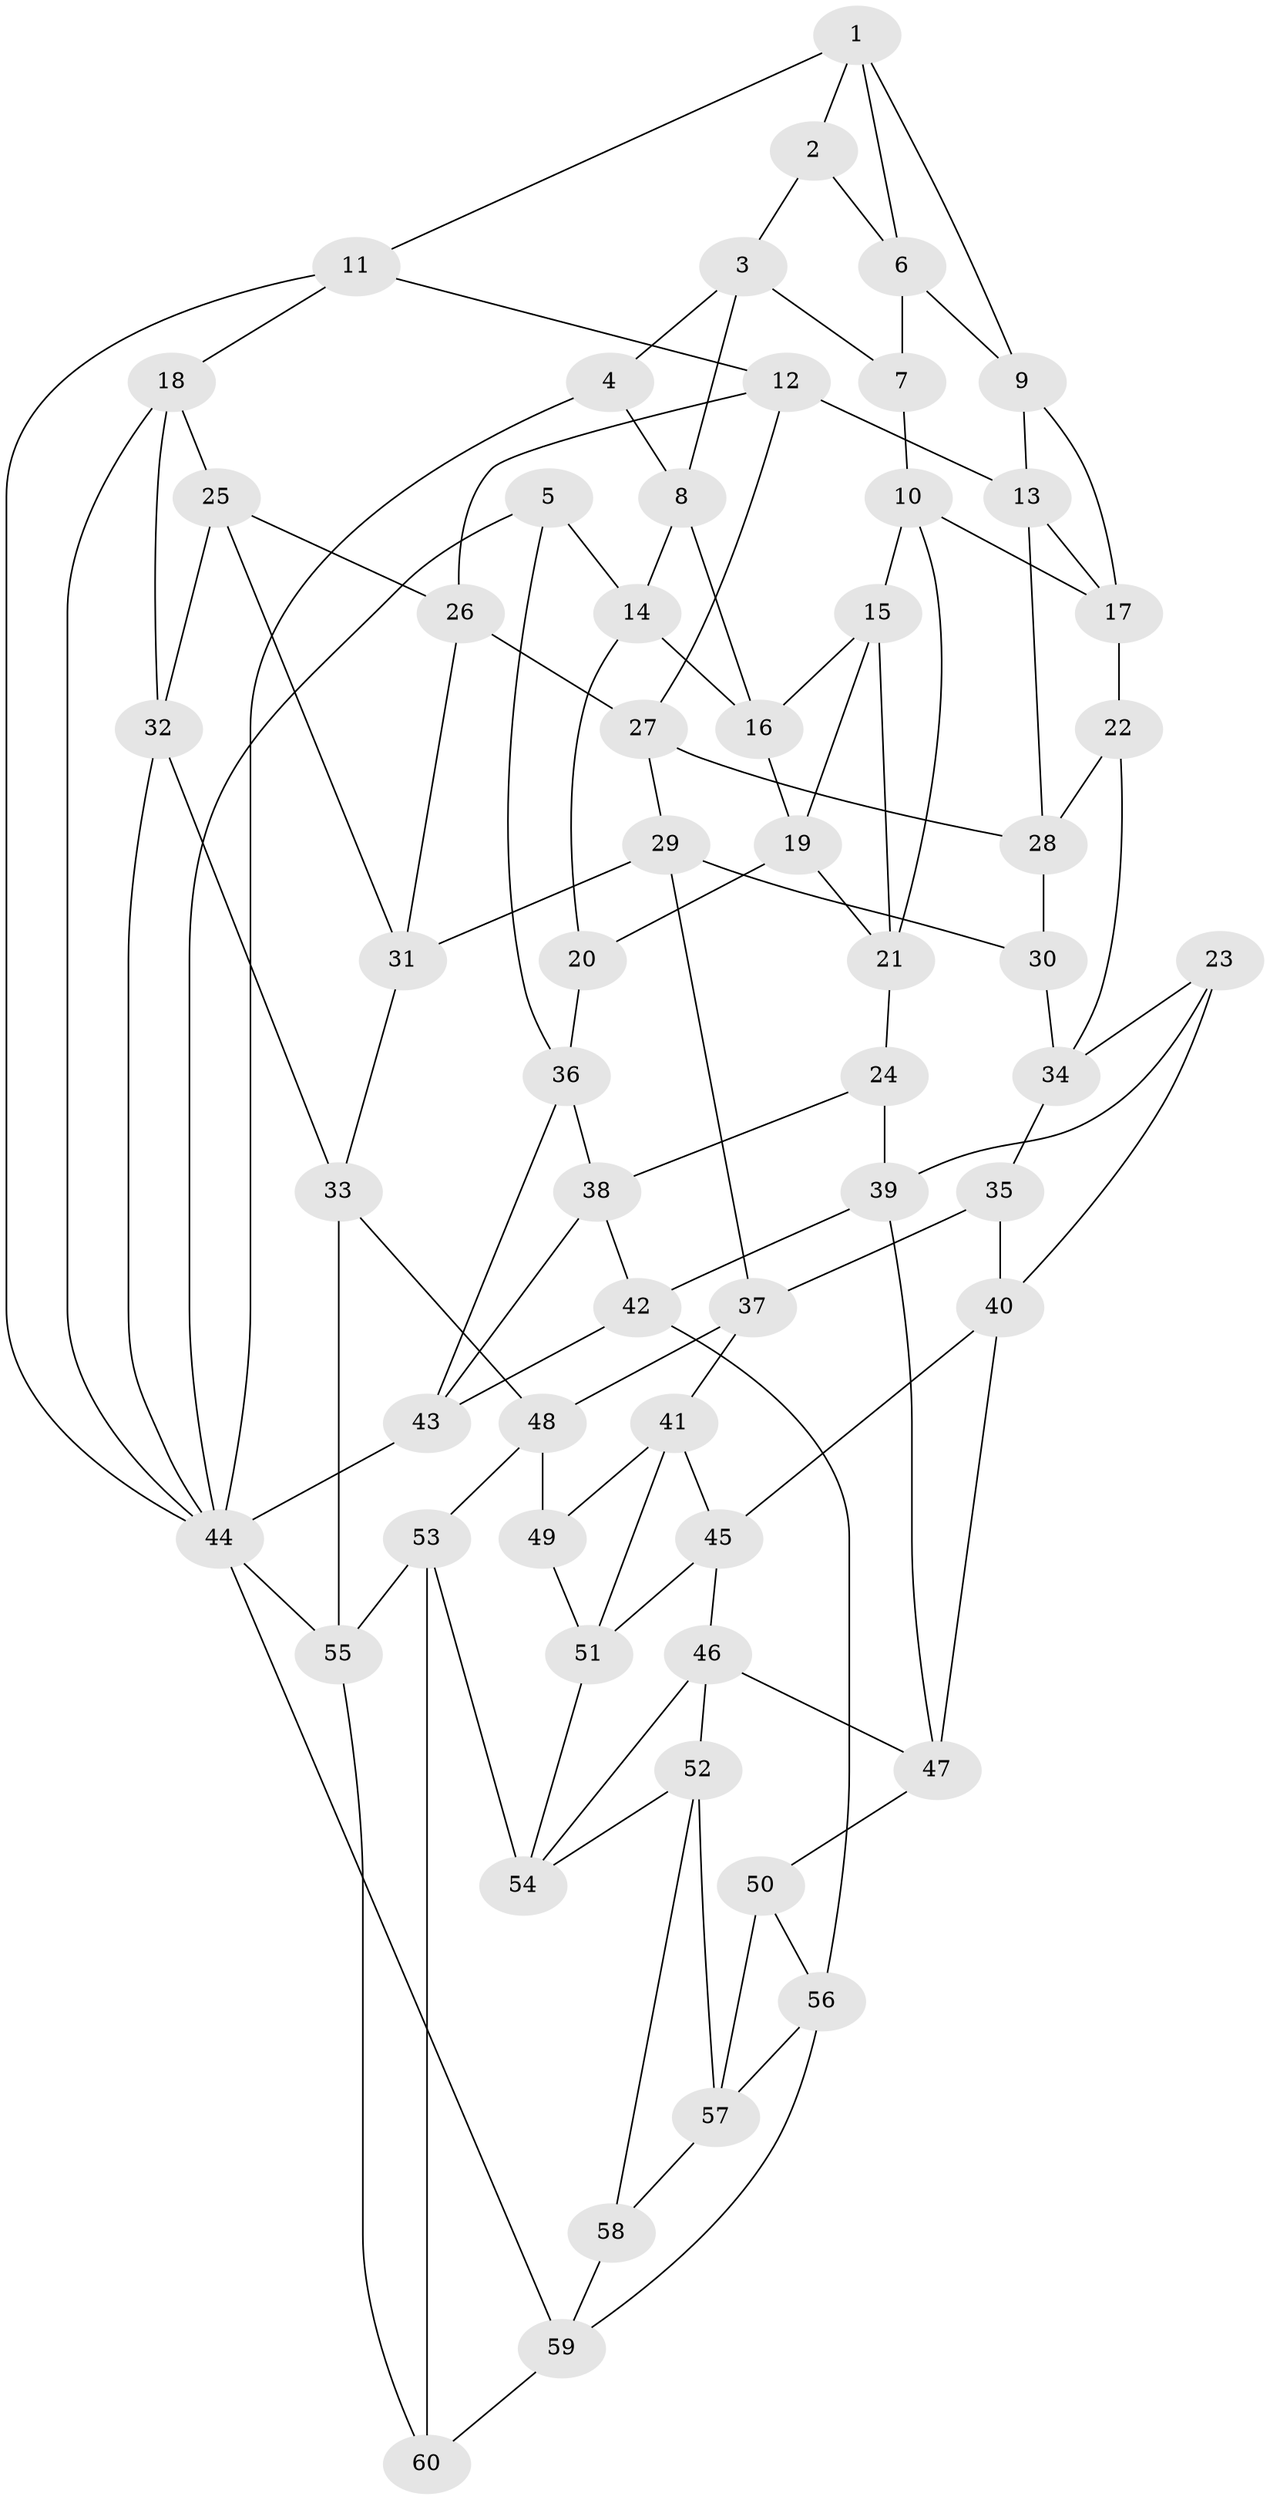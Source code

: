 // original degree distribution, {3: 0.016666666666666666, 5: 0.55, 4: 0.225, 6: 0.20833333333333334}
// Generated by graph-tools (version 1.1) at 2025/50/03/09/25 03:50:57]
// undirected, 60 vertices, 115 edges
graph export_dot {
graph [start="1"]
  node [color=gray90,style=filled];
  1;
  2;
  3;
  4;
  5;
  6;
  7;
  8;
  9;
  10;
  11;
  12;
  13;
  14;
  15;
  16;
  17;
  18;
  19;
  20;
  21;
  22;
  23;
  24;
  25;
  26;
  27;
  28;
  29;
  30;
  31;
  32;
  33;
  34;
  35;
  36;
  37;
  38;
  39;
  40;
  41;
  42;
  43;
  44;
  45;
  46;
  47;
  48;
  49;
  50;
  51;
  52;
  53;
  54;
  55;
  56;
  57;
  58;
  59;
  60;
  1 -- 2 [weight=1.0];
  1 -- 6 [weight=1.0];
  1 -- 9 [weight=1.0];
  1 -- 11 [weight=1.0];
  2 -- 3 [weight=1.0];
  2 -- 6 [weight=1.0];
  3 -- 4 [weight=1.0];
  3 -- 7 [weight=1.0];
  3 -- 8 [weight=1.0];
  4 -- 8 [weight=1.0];
  4 -- 44 [weight=1.0];
  5 -- 14 [weight=1.0];
  5 -- 36 [weight=1.0];
  5 -- 44 [weight=1.0];
  6 -- 7 [weight=1.0];
  6 -- 9 [weight=1.0];
  7 -- 10 [weight=1.0];
  8 -- 14 [weight=1.0];
  8 -- 16 [weight=1.0];
  9 -- 13 [weight=1.0];
  9 -- 17 [weight=1.0];
  10 -- 15 [weight=1.0];
  10 -- 17 [weight=1.0];
  10 -- 21 [weight=1.0];
  11 -- 12 [weight=1.0];
  11 -- 18 [weight=1.0];
  11 -- 44 [weight=1.0];
  12 -- 13 [weight=1.0];
  12 -- 26 [weight=1.0];
  12 -- 27 [weight=1.0];
  13 -- 17 [weight=1.0];
  13 -- 28 [weight=1.0];
  14 -- 16 [weight=1.0];
  14 -- 20 [weight=1.0];
  15 -- 16 [weight=1.0];
  15 -- 19 [weight=1.0];
  15 -- 21 [weight=1.0];
  16 -- 19 [weight=1.0];
  17 -- 22 [weight=1.0];
  18 -- 25 [weight=1.0];
  18 -- 32 [weight=1.0];
  18 -- 44 [weight=1.0];
  19 -- 20 [weight=1.0];
  19 -- 21 [weight=1.0];
  20 -- 36 [weight=1.0];
  21 -- 24 [weight=1.0];
  22 -- 28 [weight=1.0];
  22 -- 34 [weight=1.0];
  23 -- 34 [weight=1.0];
  23 -- 39 [weight=1.0];
  23 -- 40 [weight=1.0];
  24 -- 38 [weight=1.0];
  24 -- 39 [weight=1.0];
  25 -- 26 [weight=1.0];
  25 -- 31 [weight=1.0];
  25 -- 32 [weight=1.0];
  26 -- 27 [weight=1.0];
  26 -- 31 [weight=1.0];
  27 -- 28 [weight=1.0];
  27 -- 29 [weight=1.0];
  28 -- 30 [weight=1.0];
  29 -- 30 [weight=1.0];
  29 -- 31 [weight=1.0];
  29 -- 37 [weight=1.0];
  30 -- 34 [weight=1.0];
  31 -- 33 [weight=1.0];
  32 -- 33 [weight=1.0];
  32 -- 44 [weight=1.0];
  33 -- 48 [weight=1.0];
  33 -- 55 [weight=1.0];
  34 -- 35 [weight=1.0];
  35 -- 37 [weight=1.0];
  35 -- 40 [weight=1.0];
  36 -- 38 [weight=1.0];
  36 -- 43 [weight=1.0];
  37 -- 41 [weight=1.0];
  37 -- 48 [weight=1.0];
  38 -- 42 [weight=1.0];
  38 -- 43 [weight=1.0];
  39 -- 42 [weight=1.0];
  39 -- 47 [weight=1.0];
  40 -- 45 [weight=1.0];
  40 -- 47 [weight=1.0];
  41 -- 45 [weight=1.0];
  41 -- 49 [weight=1.0];
  41 -- 51 [weight=1.0];
  42 -- 43 [weight=1.0];
  42 -- 56 [weight=1.0];
  43 -- 44 [weight=1.0];
  44 -- 55 [weight=1.0];
  44 -- 59 [weight=1.0];
  45 -- 46 [weight=1.0];
  45 -- 51 [weight=1.0];
  46 -- 47 [weight=1.0];
  46 -- 52 [weight=1.0];
  46 -- 54 [weight=1.0];
  47 -- 50 [weight=1.0];
  48 -- 49 [weight=1.0];
  48 -- 53 [weight=1.0];
  49 -- 51 [weight=1.0];
  50 -- 56 [weight=1.0];
  50 -- 57 [weight=1.0];
  51 -- 54 [weight=1.0];
  52 -- 54 [weight=1.0];
  52 -- 57 [weight=1.0];
  52 -- 58 [weight=1.0];
  53 -- 54 [weight=1.0];
  53 -- 55 [weight=1.0];
  53 -- 60 [weight=1.0];
  55 -- 60 [weight=1.0];
  56 -- 57 [weight=1.0];
  56 -- 59 [weight=1.0];
  57 -- 58 [weight=1.0];
  58 -- 59 [weight=1.0];
  59 -- 60 [weight=1.0];
}
